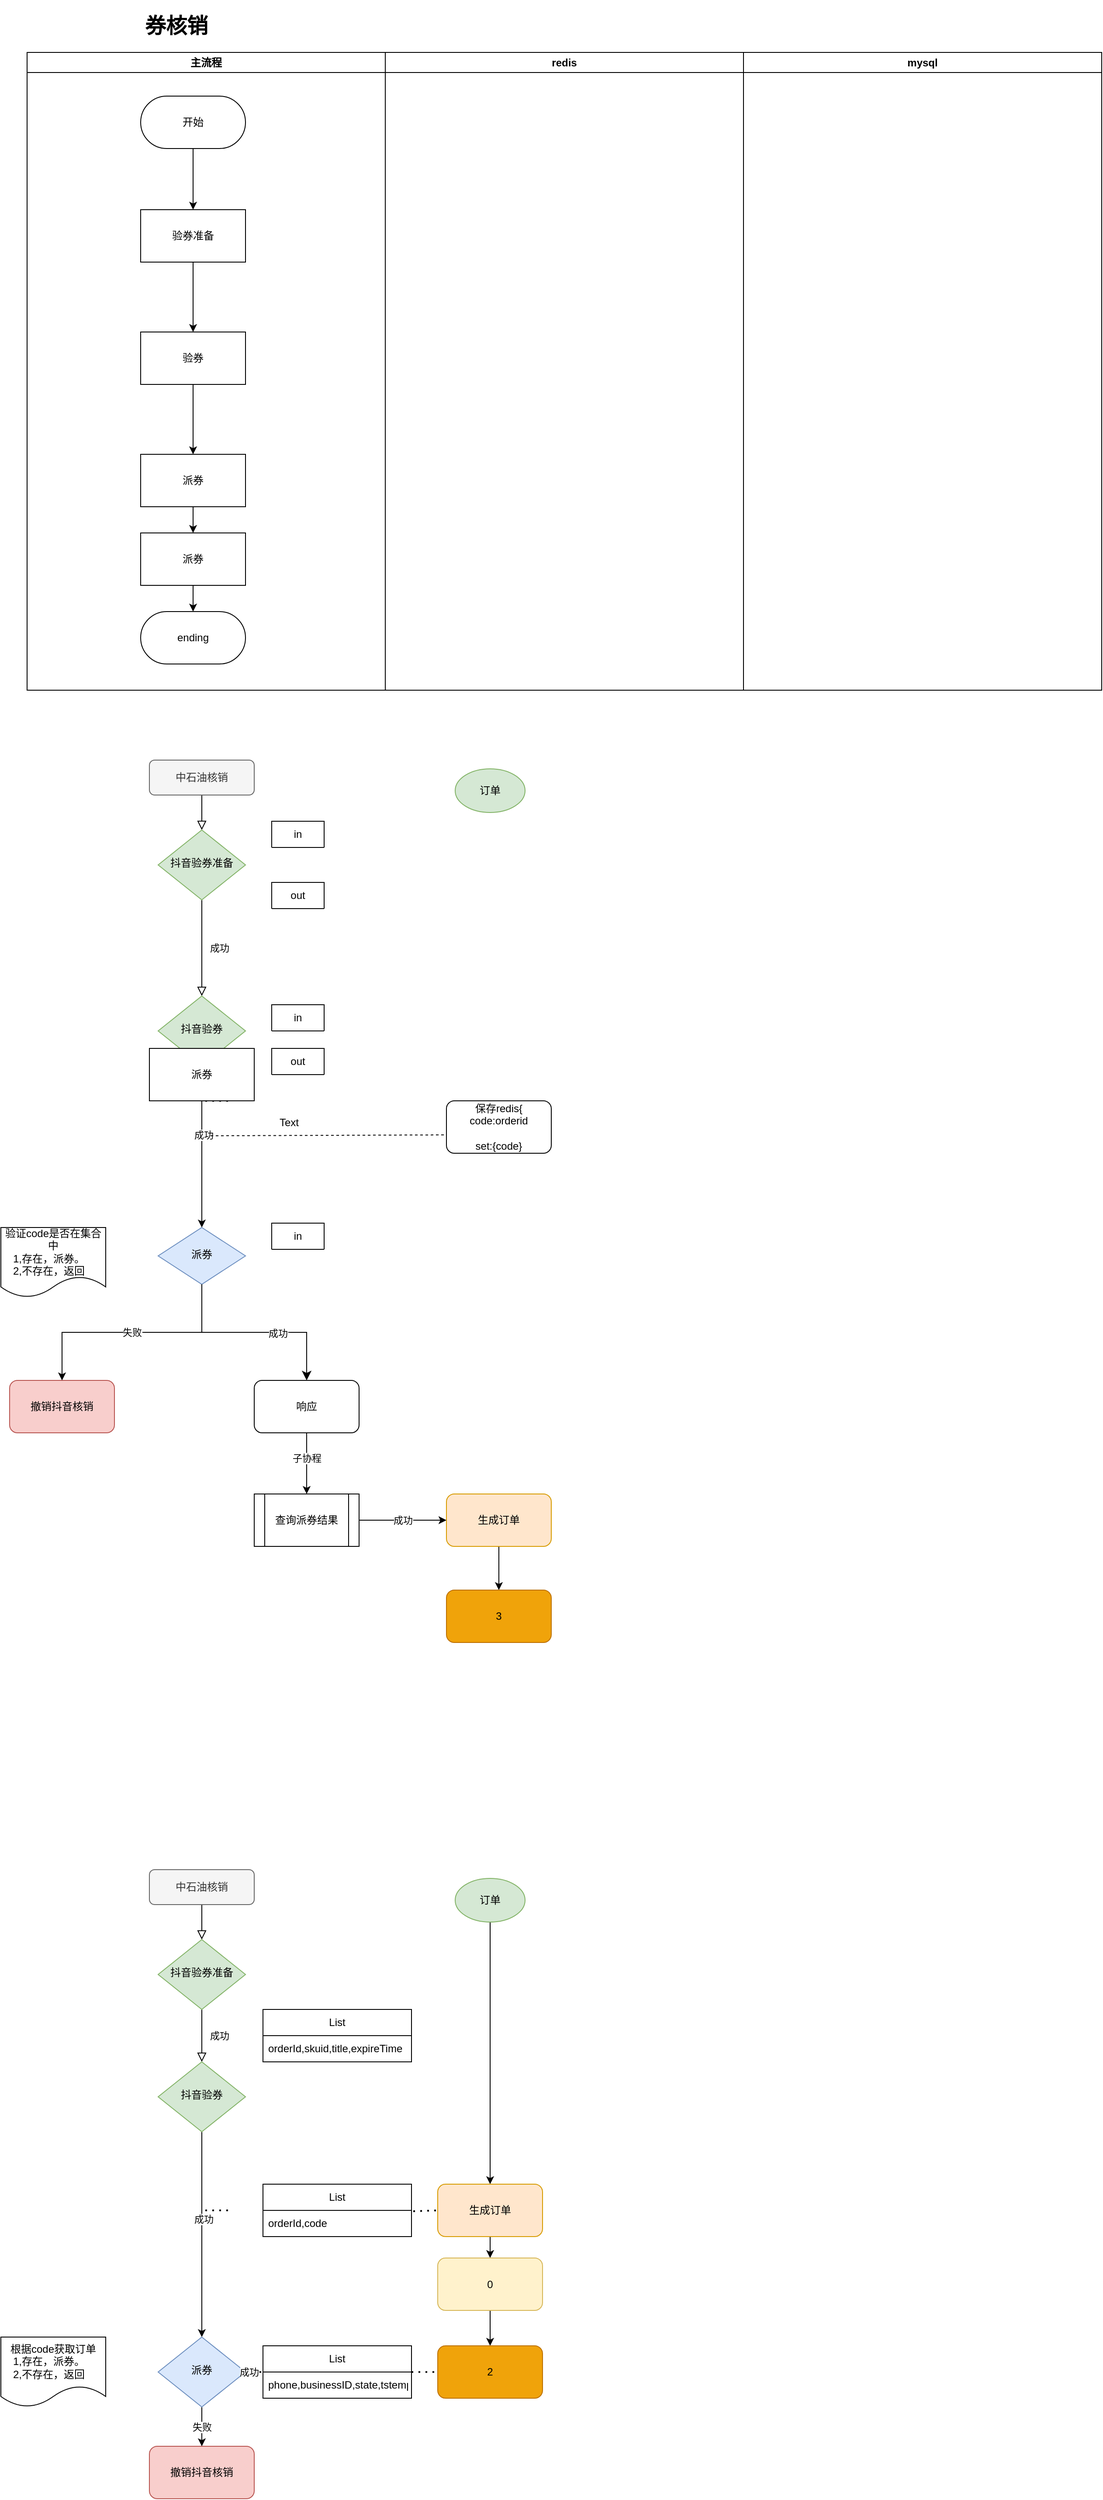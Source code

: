 <mxfile version="22.0.8" type="github">
  <diagram name="第 1 页" id="9qalYlBnHVuoMHJrbcrD">
    <mxGraphModel dx="1384" dy="1969" grid="1" gridSize="10" guides="1" tooltips="1" connect="1" arrows="1" fold="1" page="1" pageScale="1" pageWidth="827" pageHeight="1169" math="0" shadow="0">
      <root>
        <mxCell id="0" />
        <mxCell id="1" parent="0" />
        <mxCell id="V5Eqevf83eR9iOCN-HKT-2" value="" style="rounded=0;html=1;jettySize=auto;orthogonalLoop=1;fontSize=11;endArrow=block;endFill=0;endSize=8;strokeWidth=1;shadow=0;labelBackgroundColor=none;edgeStyle=orthogonalEdgeStyle;" parent="1" source="V5Eqevf83eR9iOCN-HKT-3" target="V5Eqevf83eR9iOCN-HKT-5" edge="1">
          <mxGeometry relative="1" as="geometry" />
        </mxCell>
        <mxCell id="V5Eqevf83eR9iOCN-HKT-3" value="中石油核销" style="rounded=1;whiteSpace=wrap;html=1;fontSize=12;glass=0;strokeWidth=1;shadow=0;fillColor=#f5f5f5;fontColor=#333333;strokeColor=#666666;" parent="1" vertex="1">
          <mxGeometry x="540" y="80" width="120" height="40" as="geometry" />
        </mxCell>
        <mxCell id="V5Eqevf83eR9iOCN-HKT-4" value="成功" style="rounded=0;html=1;jettySize=auto;orthogonalLoop=1;fontSize=11;endArrow=block;endFill=0;endSize=8;strokeWidth=1;shadow=0;labelBackgroundColor=none;edgeStyle=orthogonalEdgeStyle;" parent="1" source="V5Eqevf83eR9iOCN-HKT-5" target="V5Eqevf83eR9iOCN-HKT-8" edge="1">
          <mxGeometry y="20" relative="1" as="geometry">
            <mxPoint as="offset" />
          </mxGeometry>
        </mxCell>
        <mxCell id="V5Eqevf83eR9iOCN-HKT-5" value="抖音验券准备" style="rhombus;whiteSpace=wrap;html=1;shadow=0;fontFamily=Helvetica;fontSize=12;align=center;strokeWidth=1;spacing=6;spacingTop=-4;fillColor=#d5e8d4;strokeColor=#82b366;" parent="1" vertex="1">
          <mxGeometry x="550" y="160" width="100" height="80" as="geometry" />
        </mxCell>
        <mxCell id="V5Eqevf83eR9iOCN-HKT-6" style="edgeStyle=orthogonalEdgeStyle;rounded=0;orthogonalLoop=1;jettySize=auto;html=1;exitX=0.5;exitY=1;exitDx=0;exitDy=0;entryX=0.5;entryY=0;entryDx=0;entryDy=0;" parent="1" source="V5Eqevf83eR9iOCN-HKT-8" target="V5Eqevf83eR9iOCN-HKT-23" edge="1">
          <mxGeometry relative="1" as="geometry" />
        </mxCell>
        <mxCell id="V5Eqevf83eR9iOCN-HKT-7" value="成功" style="edgeLabel;html=1;align=center;verticalAlign=middle;resizable=0;points=[];" parent="V5Eqevf83eR9iOCN-HKT-6" vertex="1" connectable="0">
          <mxGeometry x="-0.15" y="2" relative="1" as="geometry">
            <mxPoint as="offset" />
          </mxGeometry>
        </mxCell>
        <mxCell id="V5Eqevf83eR9iOCN-HKT-8" value="抖音验券" style="rhombus;whiteSpace=wrap;html=1;shadow=0;fontFamily=Helvetica;fontSize=12;align=center;strokeWidth=1;spacing=6;spacingTop=-4;fillColor=#d5e8d4;strokeColor=#82b366;" parent="1" vertex="1">
          <mxGeometry x="550" y="350" width="100" height="80" as="geometry" />
        </mxCell>
        <mxCell id="V5Eqevf83eR9iOCN-HKT-10" value="订单" style="ellipse;whiteSpace=wrap;html=1;fillColor=#d5e8d4;strokeColor=#82b366;" parent="1" vertex="1">
          <mxGeometry x="890" y="90" width="80" height="50" as="geometry" />
        </mxCell>
        <mxCell id="V5Eqevf83eR9iOCN-HKT-91" value="" style="edgeStyle=orthogonalEdgeStyle;rounded=0;orthogonalLoop=1;jettySize=auto;html=1;" parent="1" source="V5Eqevf83eR9iOCN-HKT-12" target="V5Eqevf83eR9iOCN-HKT-16" edge="1">
          <mxGeometry relative="1" as="geometry" />
        </mxCell>
        <mxCell id="V5Eqevf83eR9iOCN-HKT-12" value="生成订单" style="rounded=1;whiteSpace=wrap;html=1;fillColor=#ffe6cc;strokeColor=#d79b00;" parent="1" vertex="1">
          <mxGeometry x="880" y="920" width="120" height="60" as="geometry" />
        </mxCell>
        <mxCell id="V5Eqevf83eR9iOCN-HKT-15" value="撤销抖音核销" style="rounded=1;whiteSpace=wrap;html=1;fillColor=#f8cecc;strokeColor=#b85450;" parent="1" vertex="1">
          <mxGeometry x="380" y="790" width="120" height="60" as="geometry" />
        </mxCell>
        <mxCell id="V5Eqevf83eR9iOCN-HKT-16" value="3" style="rounded=1;whiteSpace=wrap;html=1;fillColor=#f0a30a;fontColor=#000000;strokeColor=#BD7000;" parent="1" vertex="1">
          <mxGeometry x="880" y="1030" width="120" height="60" as="geometry" />
        </mxCell>
        <mxCell id="V5Eqevf83eR9iOCN-HKT-20" value="out" style="swimlane;fontStyle=0;childLayout=stackLayout;horizontal=1;startSize=30;horizontalStack=0;resizeParent=1;resizeParentMax=0;resizeLast=0;collapsible=1;marginBottom=0;whiteSpace=wrap;html=1;" parent="1" vertex="1" collapsed="1">
          <mxGeometry x="680" y="410" width="60" height="30" as="geometry">
            <mxRectangle x="680" y="410" width="170" height="60" as="alternateBounds" />
          </mxGeometry>
        </mxCell>
        <mxCell id="V5Eqevf83eR9iOCN-HKT-21" value="&lt;div&gt;CertificateId、VerifyId&lt;/div&gt;" style="text;strokeColor=none;fillColor=none;align=left;verticalAlign=middle;spacingLeft=4;spacingRight=4;overflow=hidden;points=[[0,0.5],[1,0.5]];portConstraint=eastwest;rotatable=0;whiteSpace=wrap;html=1;" parent="V5Eqevf83eR9iOCN-HKT-20" vertex="1">
          <mxGeometry y="30" width="170" height="30" as="geometry" />
        </mxCell>
        <mxCell id="V5Eqevf83eR9iOCN-HKT-22" value="失败" style="edgeStyle=orthogonalEdgeStyle;rounded=0;orthogonalLoop=1;jettySize=auto;html=1;exitX=0.5;exitY=1;exitDx=0;exitDy=0;entryX=0.5;entryY=0;entryDx=0;entryDy=0;" parent="1" source="V5Eqevf83eR9iOCN-HKT-23" target="V5Eqevf83eR9iOCN-HKT-15" edge="1">
          <mxGeometry relative="1" as="geometry" />
        </mxCell>
        <mxCell id="V5Eqevf83eR9iOCN-HKT-23" value="派券" style="rhombus;whiteSpace=wrap;html=1;shadow=0;fontFamily=Helvetica;fontSize=12;align=center;strokeWidth=1;spacing=6;spacingTop=-4;fillColor=#dae8fc;strokeColor=#6c8ebf;" parent="1" vertex="1">
          <mxGeometry x="550" y="615" width="100" height="65" as="geometry" />
        </mxCell>
        <mxCell id="V5Eqevf83eR9iOCN-HKT-26" value="in" style="swimlane;fontStyle=0;childLayout=stackLayout;horizontal=1;startSize=30;horizontalStack=0;resizeParent=1;resizeParentMax=0;resizeLast=0;collapsible=1;marginBottom=0;whiteSpace=wrap;html=1;" parent="1" vertex="1" collapsed="1">
          <mxGeometry x="680" y="610" width="60" height="30" as="geometry">
            <mxRectangle x="680" y="610" width="170" height="60" as="alternateBounds" />
          </mxGeometry>
        </mxCell>
        <mxCell id="V5Eqevf83eR9iOCN-HKT-27" value="phone,code" style="text;strokeColor=none;fillColor=none;align=left;verticalAlign=middle;spacingLeft=4;spacingRight=4;overflow=hidden;points=[[0,0.5],[1,0.5]];portConstraint=eastwest;rotatable=0;whiteSpace=wrap;html=1;" parent="V5Eqevf83eR9iOCN-HKT-26" vertex="1">
          <mxGeometry y="30" width="170" height="30" as="geometry" />
        </mxCell>
        <mxCell id="V5Eqevf83eR9iOCN-HKT-28" value="&lt;div&gt;验证code是否在集合中&lt;/div&gt;&lt;div&gt;1,存在，派券。&amp;nbsp;&amp;nbsp;&amp;nbsp; &lt;br&gt;&lt;/div&gt;&lt;div&gt;2,不存在，返回&amp;nbsp;&amp;nbsp;&amp;nbsp; &lt;br&gt;&lt;/div&gt;" style="shape=document;whiteSpace=wrap;html=1;boundedLbl=1;" parent="1" vertex="1">
          <mxGeometry x="370" y="615" width="120" height="80" as="geometry" />
        </mxCell>
        <mxCell id="V5Eqevf83eR9iOCN-HKT-30" value="" style="endArrow=none;dashed=1;html=1;dashPattern=1 3;strokeWidth=2;rounded=0;" parent="1" edge="1">
          <mxGeometry width="50" height="50" relative="1" as="geometry">
            <mxPoint x="630" y="470" as="sourcePoint" />
            <mxPoint x="600" y="470" as="targetPoint" />
          </mxGeometry>
        </mxCell>
        <mxCell id="V5Eqevf83eR9iOCN-HKT-31" value="" style="rounded=0;html=1;jettySize=auto;orthogonalLoop=1;fontSize=11;endArrow=block;endFill=0;endSize=8;strokeWidth=1;shadow=0;labelBackgroundColor=none;edgeStyle=orthogonalEdgeStyle;" parent="1" source="V5Eqevf83eR9iOCN-HKT-32" target="V5Eqevf83eR9iOCN-HKT-34" edge="1">
          <mxGeometry relative="1" as="geometry" />
        </mxCell>
        <mxCell id="V5Eqevf83eR9iOCN-HKT-32" value="中石油核销" style="rounded=1;whiteSpace=wrap;html=1;fontSize=12;glass=0;strokeWidth=1;shadow=0;fillColor=#f5f5f5;fontColor=#333333;strokeColor=#666666;" parent="1" vertex="1">
          <mxGeometry x="540" y="1350" width="120" height="40" as="geometry" />
        </mxCell>
        <mxCell id="V5Eqevf83eR9iOCN-HKT-33" value="成功" style="rounded=0;html=1;jettySize=auto;orthogonalLoop=1;fontSize=11;endArrow=block;endFill=0;endSize=8;strokeWidth=1;shadow=0;labelBackgroundColor=none;edgeStyle=orthogonalEdgeStyle;" parent="1" source="V5Eqevf83eR9iOCN-HKT-34" target="V5Eqevf83eR9iOCN-HKT-37" edge="1">
          <mxGeometry y="20" relative="1" as="geometry">
            <mxPoint as="offset" />
          </mxGeometry>
        </mxCell>
        <mxCell id="V5Eqevf83eR9iOCN-HKT-34" value="抖音验券准备" style="rhombus;whiteSpace=wrap;html=1;shadow=0;fontFamily=Helvetica;fontSize=12;align=center;strokeWidth=1;spacing=6;spacingTop=-4;fillColor=#d5e8d4;strokeColor=#82b366;" parent="1" vertex="1">
          <mxGeometry x="550" y="1430" width="100" height="80" as="geometry" />
        </mxCell>
        <mxCell id="V5Eqevf83eR9iOCN-HKT-35" style="edgeStyle=orthogonalEdgeStyle;rounded=0;orthogonalLoop=1;jettySize=auto;html=1;exitX=0.5;exitY=1;exitDx=0;exitDy=0;entryX=0.5;entryY=0;entryDx=0;entryDy=0;" parent="1" source="V5Eqevf83eR9iOCN-HKT-37" target="V5Eqevf83eR9iOCN-HKT-52" edge="1">
          <mxGeometry relative="1" as="geometry" />
        </mxCell>
        <mxCell id="V5Eqevf83eR9iOCN-HKT-36" value="成功" style="edgeLabel;html=1;align=center;verticalAlign=middle;resizable=0;points=[];" parent="V5Eqevf83eR9iOCN-HKT-35" vertex="1" connectable="0">
          <mxGeometry x="-0.15" y="2" relative="1" as="geometry">
            <mxPoint as="offset" />
          </mxGeometry>
        </mxCell>
        <mxCell id="V5Eqevf83eR9iOCN-HKT-37" value="抖音验券" style="rhombus;whiteSpace=wrap;html=1;shadow=0;fontFamily=Helvetica;fontSize=12;align=center;strokeWidth=1;spacing=6;spacingTop=-4;fillColor=#d5e8d4;strokeColor=#82b366;" parent="1" vertex="1">
          <mxGeometry x="550" y="1570" width="100" height="80" as="geometry" />
        </mxCell>
        <mxCell id="V5Eqevf83eR9iOCN-HKT-38" style="edgeStyle=orthogonalEdgeStyle;rounded=0;orthogonalLoop=1;jettySize=auto;html=1;exitX=0.5;exitY=1;exitDx=0;exitDy=0;" parent="1" source="V5Eqevf83eR9iOCN-HKT-39" target="V5Eqevf83eR9iOCN-HKT-41" edge="1">
          <mxGeometry relative="1" as="geometry" />
        </mxCell>
        <mxCell id="V5Eqevf83eR9iOCN-HKT-39" value="订单" style="ellipse;whiteSpace=wrap;html=1;fillColor=#d5e8d4;strokeColor=#82b366;" parent="1" vertex="1">
          <mxGeometry x="890" y="1360" width="80" height="50" as="geometry" />
        </mxCell>
        <mxCell id="V5Eqevf83eR9iOCN-HKT-40" style="edgeStyle=orthogonalEdgeStyle;rounded=0;orthogonalLoop=1;jettySize=auto;html=1;exitX=0.5;exitY=1;exitDx=0;exitDy=0;entryX=0.5;entryY=0;entryDx=0;entryDy=0;" parent="1" source="V5Eqevf83eR9iOCN-HKT-41" target="V5Eqevf83eR9iOCN-HKT-43" edge="1">
          <mxGeometry relative="1" as="geometry" />
        </mxCell>
        <mxCell id="V5Eqevf83eR9iOCN-HKT-41" value="生成订单" style="rounded=1;whiteSpace=wrap;html=1;fillColor=#ffe6cc;strokeColor=#d79b00;" parent="1" vertex="1">
          <mxGeometry x="870" y="1710" width="120" height="60" as="geometry" />
        </mxCell>
        <mxCell id="V5Eqevf83eR9iOCN-HKT-42" style="edgeStyle=orthogonalEdgeStyle;rounded=0;orthogonalLoop=1;jettySize=auto;html=1;exitX=0.5;exitY=1;exitDx=0;exitDy=0;" parent="1" source="V5Eqevf83eR9iOCN-HKT-43" target="V5Eqevf83eR9iOCN-HKT-45" edge="1">
          <mxGeometry relative="1" as="geometry" />
        </mxCell>
        <mxCell id="V5Eqevf83eR9iOCN-HKT-43" value="0" style="rounded=1;whiteSpace=wrap;html=1;fillColor=#fff2cc;strokeColor=#d6b656;" parent="1" vertex="1">
          <mxGeometry x="870" y="1794.5" width="120" height="60" as="geometry" />
        </mxCell>
        <mxCell id="V5Eqevf83eR9iOCN-HKT-44" value="撤销抖音核销" style="rounded=1;whiteSpace=wrap;html=1;fillColor=#f8cecc;strokeColor=#b85450;" parent="1" vertex="1">
          <mxGeometry x="540" y="2010" width="120" height="60" as="geometry" />
        </mxCell>
        <mxCell id="V5Eqevf83eR9iOCN-HKT-45" value="2" style="rounded=1;whiteSpace=wrap;html=1;fillColor=#f0a30a;fontColor=#000000;strokeColor=#BD7000;" parent="1" vertex="1">
          <mxGeometry x="870" y="1895" width="120" height="60" as="geometry" />
        </mxCell>
        <mxCell id="V5Eqevf83eR9iOCN-HKT-46" value="" style="endArrow=none;dashed=1;html=1;dashPattern=1 3;strokeWidth=2;rounded=0;entryX=0;entryY=0.5;entryDx=0;entryDy=0;exitX=1;exitY=0.5;exitDx=0;exitDy=0;" parent="1" source="V5Eqevf83eR9iOCN-HKT-55" target="V5Eqevf83eR9iOCN-HKT-45" edge="1">
          <mxGeometry width="50" height="50" relative="1" as="geometry">
            <mxPoint x="700" y="1690" as="sourcePoint" />
            <mxPoint x="750" y="1640" as="targetPoint" />
          </mxGeometry>
        </mxCell>
        <mxCell id="V5Eqevf83eR9iOCN-HKT-47" value="List" style="swimlane;fontStyle=0;childLayout=stackLayout;horizontal=1;startSize=30;horizontalStack=0;resizeParent=1;resizeParentMax=0;resizeLast=0;collapsible=1;marginBottom=0;whiteSpace=wrap;html=1;" parent="1" vertex="1">
          <mxGeometry x="670" y="1710" width="170" height="60" as="geometry">
            <mxRectangle x="640" y="450" width="60" height="30" as="alternateBounds" />
          </mxGeometry>
        </mxCell>
        <mxCell id="V5Eqevf83eR9iOCN-HKT-48" value="orderId,code" style="text;strokeColor=none;fillColor=none;align=left;verticalAlign=middle;spacingLeft=4;spacingRight=4;overflow=hidden;points=[[0,0.5],[1,0.5]];portConstraint=eastwest;rotatable=0;whiteSpace=wrap;html=1;" parent="V5Eqevf83eR9iOCN-HKT-47" vertex="1">
          <mxGeometry y="30" width="170" height="30" as="geometry" />
        </mxCell>
        <mxCell id="V5Eqevf83eR9iOCN-HKT-49" value="List" style="swimlane;fontStyle=0;childLayout=stackLayout;horizontal=1;startSize=30;horizontalStack=0;resizeParent=1;resizeParentMax=0;resizeLast=0;collapsible=1;marginBottom=0;whiteSpace=wrap;html=1;" parent="1" vertex="1">
          <mxGeometry x="670" y="1510" width="170" height="60" as="geometry">
            <mxRectangle x="660" y="255" width="60" height="30" as="alternateBounds" />
          </mxGeometry>
        </mxCell>
        <mxCell id="V5Eqevf83eR9iOCN-HKT-50" value="&lt;div&gt;orderId,skuid,title,expireTime&lt;/div&gt;" style="text;strokeColor=none;fillColor=none;align=left;verticalAlign=middle;spacingLeft=4;spacingRight=4;overflow=hidden;points=[[0,0.5],[1,0.5]];portConstraint=eastwest;rotatable=0;whiteSpace=wrap;html=1;" parent="V5Eqevf83eR9iOCN-HKT-49" vertex="1">
          <mxGeometry y="30" width="170" height="30" as="geometry" />
        </mxCell>
        <mxCell id="V5Eqevf83eR9iOCN-HKT-51" value="失败" style="edgeStyle=orthogonalEdgeStyle;rounded=0;orthogonalLoop=1;jettySize=auto;html=1;exitX=0.5;exitY=1;exitDx=0;exitDy=0;entryX=0.5;entryY=0;entryDx=0;entryDy=0;" parent="1" source="V5Eqevf83eR9iOCN-HKT-52" target="V5Eqevf83eR9iOCN-HKT-44" edge="1">
          <mxGeometry relative="1" as="geometry" />
        </mxCell>
        <mxCell id="V5Eqevf83eR9iOCN-HKT-52" value="派券" style="rhombus;whiteSpace=wrap;html=1;shadow=0;fontFamily=Helvetica;fontSize=12;align=center;strokeWidth=1;spacing=6;spacingTop=-4;fillColor=#dae8fc;strokeColor=#6c8ebf;" parent="1" vertex="1">
          <mxGeometry x="550" y="1885" width="100" height="80" as="geometry" />
        </mxCell>
        <mxCell id="V5Eqevf83eR9iOCN-HKT-53" value="" style="endArrow=none;dashed=1;html=1;dashPattern=1 3;strokeWidth=2;rounded=0;entryX=0;entryY=0.5;entryDx=0;entryDy=0;exitX=1;exitY=0.5;exitDx=0;exitDy=0;" parent="1" source="V5Eqevf83eR9iOCN-HKT-52" target="V5Eqevf83eR9iOCN-HKT-55" edge="1">
          <mxGeometry width="50" height="50" relative="1" as="geometry">
            <mxPoint x="650" y="1770" as="sourcePoint" />
            <mxPoint x="870" y="1770" as="targetPoint" />
          </mxGeometry>
        </mxCell>
        <mxCell id="V5Eqevf83eR9iOCN-HKT-54" value="成功" style="edgeLabel;html=1;align=center;verticalAlign=middle;resizable=0;points=[];" parent="V5Eqevf83eR9iOCN-HKT-53" vertex="1" connectable="0">
          <mxGeometry x="-0.6" relative="1" as="geometry">
            <mxPoint as="offset" />
          </mxGeometry>
        </mxCell>
        <mxCell id="V5Eqevf83eR9iOCN-HKT-55" value="List" style="swimlane;fontStyle=0;childLayout=stackLayout;horizontal=1;startSize=30;horizontalStack=0;resizeParent=1;resizeParentMax=0;resizeLast=0;collapsible=1;marginBottom=0;whiteSpace=wrap;html=1;" parent="1" vertex="1">
          <mxGeometry x="670" y="1895" width="170" height="60" as="geometry">
            <mxRectangle x="690" y="625" width="60" height="30" as="alternateBounds" />
          </mxGeometry>
        </mxCell>
        <mxCell id="V5Eqevf83eR9iOCN-HKT-56" value="phone,businessID,state,tstemp" style="text;strokeColor=none;fillColor=none;align=left;verticalAlign=middle;spacingLeft=4;spacingRight=4;overflow=hidden;points=[[0,0.5],[1,0.5]];portConstraint=eastwest;rotatable=0;whiteSpace=wrap;html=1;" parent="V5Eqevf83eR9iOCN-HKT-55" vertex="1">
          <mxGeometry y="30" width="170" height="30" as="geometry" />
        </mxCell>
        <mxCell id="V5Eqevf83eR9iOCN-HKT-57" value="&lt;div&gt;根据code获取订单&lt;/div&gt;&lt;div&gt;1,存在，派券。&amp;nbsp;&amp;nbsp;&amp;nbsp; &lt;br&gt;&lt;/div&gt;&lt;div&gt;2,不存在，返回&amp;nbsp;&amp;nbsp;&amp;nbsp; &lt;br&gt;&lt;/div&gt;" style="shape=document;whiteSpace=wrap;html=1;boundedLbl=1;" parent="1" vertex="1">
          <mxGeometry x="370" y="1885" width="120" height="80" as="geometry" />
        </mxCell>
        <mxCell id="V5Eqevf83eR9iOCN-HKT-58" value="" style="endArrow=none;dashed=1;html=1;dashPattern=1 3;strokeWidth=2;rounded=0;entryX=0;entryY=0.5;entryDx=0;entryDy=0;exitX=1.012;exitY=0.033;exitDx=0;exitDy=0;exitPerimeter=0;" parent="1" source="V5Eqevf83eR9iOCN-HKT-48" target="V5Eqevf83eR9iOCN-HKT-41" edge="1">
          <mxGeometry width="50" height="50" relative="1" as="geometry">
            <mxPoint x="700" y="1710" as="sourcePoint" />
            <mxPoint x="750" y="1660" as="targetPoint" />
          </mxGeometry>
        </mxCell>
        <mxCell id="V5Eqevf83eR9iOCN-HKT-59" value="" style="endArrow=none;dashed=1;html=1;dashPattern=1 3;strokeWidth=2;rounded=0;" parent="1" edge="1">
          <mxGeometry width="50" height="50" relative="1" as="geometry">
            <mxPoint x="630" y="1740" as="sourcePoint" />
            <mxPoint x="600" y="1740" as="targetPoint" />
          </mxGeometry>
        </mxCell>
        <mxCell id="V5Eqevf83eR9iOCN-HKT-60" value="保存redis{ code:orderid&lt;br&gt;&lt;br&gt;set:{code}" style="rounded=1;whiteSpace=wrap;html=1;" parent="1" vertex="1">
          <mxGeometry x="880" y="470" width="120" height="60" as="geometry" />
        </mxCell>
        <mxCell id="V5Eqevf83eR9iOCN-HKT-61" value="in" style="swimlane;fontStyle=0;childLayout=stackLayout;horizontal=1;startSize=30;horizontalStack=0;resizeParent=1;resizeParentMax=0;resizeLast=0;collapsible=1;marginBottom=0;whiteSpace=wrap;html=1;" parent="1" vertex="1" collapsed="1">
          <mxGeometry x="680" y="150" width="60" height="30" as="geometry">
            <mxRectangle x="680" y="130" width="130" height="60" as="alternateBounds" />
          </mxGeometry>
        </mxCell>
        <mxCell id="V5Eqevf83eR9iOCN-HKT-62" value="抖音券码/链接" style="text;strokeColor=none;fillColor=none;align=left;verticalAlign=middle;spacingLeft=4;spacingRight=4;overflow=hidden;points=[[0,0.5],[1,0.5]];portConstraint=eastwest;rotatable=0;whiteSpace=wrap;html=1;" parent="V5Eqevf83eR9iOCN-HKT-61" vertex="1">
          <mxGeometry y="30" width="130" height="30" as="geometry" />
        </mxCell>
        <mxCell id="V5Eqevf83eR9iOCN-HKT-65" value="out" style="swimlane;fontStyle=0;childLayout=stackLayout;horizontal=1;startSize=30;horizontalStack=0;resizeParent=1;resizeParentMax=0;resizeLast=0;collapsible=1;marginBottom=0;whiteSpace=wrap;html=1;" parent="1" vertex="1" collapsed="1">
          <mxGeometry x="680" y="220" width="60" height="30" as="geometry">
            <mxRectangle x="680" y="170" width="140" height="60" as="alternateBounds" />
          </mxGeometry>
        </mxCell>
        <mxCell id="V5Eqevf83eR9iOCN-HKT-66" value="code" style="text;strokeColor=none;fillColor=none;align=left;verticalAlign=middle;spacingLeft=4;spacingRight=4;overflow=hidden;points=[[0,0.5],[1,0.5]];portConstraint=eastwest;rotatable=0;whiteSpace=wrap;html=1;" parent="V5Eqevf83eR9iOCN-HKT-65" vertex="1">
          <mxGeometry y="30" width="140" height="30" as="geometry" />
        </mxCell>
        <mxCell id="V5Eqevf83eR9iOCN-HKT-69" value="in" style="swimlane;fontStyle=0;childLayout=stackLayout;horizontal=1;startSize=30;horizontalStack=0;resizeParent=1;resizeParentMax=0;resizeLast=0;collapsible=1;marginBottom=0;whiteSpace=wrap;html=1;" parent="1" vertex="1" collapsed="1">
          <mxGeometry x="680" y="360" width="60" height="30" as="geometry">
            <mxRectangle x="680" y="360" width="140" height="60" as="alternateBounds" />
          </mxGeometry>
        </mxCell>
        <mxCell id="V5Eqevf83eR9iOCN-HKT-70" value="code、orderID" style="text;strokeColor=none;fillColor=none;align=left;verticalAlign=middle;spacingLeft=4;spacingRight=4;overflow=hidden;points=[[0,0.5],[1,0.5]];portConstraint=eastwest;rotatable=0;whiteSpace=wrap;html=1;" parent="V5Eqevf83eR9iOCN-HKT-69" vertex="1">
          <mxGeometry y="30" width="140" height="30" as="geometry" />
        </mxCell>
        <mxCell id="V5Eqevf83eR9iOCN-HKT-73" value="" style="endArrow=none;dashed=1;html=1;rounded=0;entryX=-0.008;entryY=0.65;entryDx=0;entryDy=0;entryPerimeter=0;" parent="1" target="V5Eqevf83eR9iOCN-HKT-60" edge="1">
          <mxGeometry width="50" height="50" relative="1" as="geometry">
            <mxPoint x="610" y="510" as="sourcePoint" />
            <mxPoint x="730" y="460" as="targetPoint" />
          </mxGeometry>
        </mxCell>
        <mxCell id="V5Eqevf83eR9iOCN-HKT-85" style="edgeStyle=orthogonalEdgeStyle;rounded=0;orthogonalLoop=1;jettySize=auto;html=1;exitX=0.5;exitY=1;exitDx=0;exitDy=0;" parent="1" source="V5Eqevf83eR9iOCN-HKT-76" target="V5Eqevf83eR9iOCN-HKT-86" edge="1">
          <mxGeometry relative="1" as="geometry">
            <mxPoint x="720" y="950" as="targetPoint" />
          </mxGeometry>
        </mxCell>
        <mxCell id="V5Eqevf83eR9iOCN-HKT-87" value="子协程" style="edgeLabel;html=1;align=center;verticalAlign=middle;resizable=0;points=[];" parent="V5Eqevf83eR9iOCN-HKT-85" vertex="1" connectable="0">
          <mxGeometry x="-0.171" relative="1" as="geometry">
            <mxPoint as="offset" />
          </mxGeometry>
        </mxCell>
        <mxCell id="V5Eqevf83eR9iOCN-HKT-76" value="响应" style="rounded=1;whiteSpace=wrap;html=1;" parent="1" vertex="1">
          <mxGeometry x="660" y="790" width="120" height="60" as="geometry" />
        </mxCell>
        <mxCell id="V5Eqevf83eR9iOCN-HKT-78" value="Text" style="text;html=1;strokeColor=none;fillColor=none;align=center;verticalAlign=middle;whiteSpace=wrap;rounded=0;" parent="1" vertex="1">
          <mxGeometry x="670" y="480" width="60" height="30" as="geometry" />
        </mxCell>
        <mxCell id="V5Eqevf83eR9iOCN-HKT-81" value="" style="edgeStyle=elbowEdgeStyle;elbow=vertical;endArrow=classic;html=1;curved=0;rounded=0;endSize=8;startSize=8;exitX=0.5;exitY=1;exitDx=0;exitDy=0;" parent="1" source="V5Eqevf83eR9iOCN-HKT-23" target="V5Eqevf83eR9iOCN-HKT-76" edge="1">
          <mxGeometry width="50" height="50" relative="1" as="geometry">
            <mxPoint x="660" y="760" as="sourcePoint" />
            <mxPoint x="710" y="710" as="targetPoint" />
          </mxGeometry>
        </mxCell>
        <mxCell id="V5Eqevf83eR9iOCN-HKT-82" value="成功" style="edgeLabel;html=1;align=center;verticalAlign=middle;resizable=0;points=[];" parent="V5Eqevf83eR9iOCN-HKT-81" vertex="1" connectable="0">
          <mxGeometry x="0.235" relative="1" as="geometry">
            <mxPoint y="1" as="offset" />
          </mxGeometry>
        </mxCell>
        <mxCell id="V5Eqevf83eR9iOCN-HKT-86" value="查询派券结果" style="shape=process;whiteSpace=wrap;html=1;backgroundOutline=1;" parent="1" vertex="1">
          <mxGeometry x="660" y="920" width="120" height="60" as="geometry" />
        </mxCell>
        <mxCell id="V5Eqevf83eR9iOCN-HKT-88" value="" style="endArrow=classic;html=1;rounded=0;entryX=0;entryY=0.5;entryDx=0;entryDy=0;exitX=1;exitY=0.5;exitDx=0;exitDy=0;" parent="1" source="V5Eqevf83eR9iOCN-HKT-86" target="V5Eqevf83eR9iOCN-HKT-12" edge="1">
          <mxGeometry width="50" height="50" relative="1" as="geometry">
            <mxPoint x="680" y="830" as="sourcePoint" />
            <mxPoint x="730" y="780" as="targetPoint" />
          </mxGeometry>
        </mxCell>
        <mxCell id="V5Eqevf83eR9iOCN-HKT-89" value="成功" style="edgeLabel;html=1;align=center;verticalAlign=middle;resizable=0;points=[];" parent="V5Eqevf83eR9iOCN-HKT-88" vertex="1" connectable="0">
          <mxGeometry relative="1" as="geometry">
            <mxPoint as="offset" />
          </mxGeometry>
        </mxCell>
        <mxCell id="cmUr0t99PNhyHxNUv_uG-2" value="&lt;h1&gt;券核销&lt;/h1&gt;" style="text;html=1;strokeColor=none;fillColor=none;spacing=5;spacingTop=-20;whiteSpace=wrap;overflow=hidden;rounded=0;" vertex="1" parent="1">
          <mxGeometry x="530" y="-780" width="190" height="120" as="geometry" />
        </mxCell>
        <mxCell id="cmUr0t99PNhyHxNUv_uG-15" style="edgeStyle=orthogonalEdgeStyle;rounded=0;orthogonalLoop=1;jettySize=auto;html=1;exitX=0.5;exitY=1;exitDx=0;exitDy=0;entryX=0.5;entryY=0;entryDx=0;entryDy=0;" edge="1" parent="1" source="cmUr0t99PNhyHxNUv_uG-8" target="cmUr0t99PNhyHxNUv_uG-9">
          <mxGeometry relative="1" as="geometry" />
        </mxCell>
        <mxCell id="cmUr0t99PNhyHxNUv_uG-8" value="开始" style="rounded=1;whiteSpace=wrap;html=1;arcSize=50;" vertex="1" parent="1">
          <mxGeometry x="530" y="-680" width="120" height="60" as="geometry" />
        </mxCell>
        <mxCell id="cmUr0t99PNhyHxNUv_uG-16" style="edgeStyle=orthogonalEdgeStyle;rounded=0;orthogonalLoop=1;jettySize=auto;html=1;exitX=0.5;exitY=1;exitDx=0;exitDy=0;" edge="1" parent="1" source="cmUr0t99PNhyHxNUv_uG-9" target="cmUr0t99PNhyHxNUv_uG-10">
          <mxGeometry relative="1" as="geometry" />
        </mxCell>
        <mxCell id="cmUr0t99PNhyHxNUv_uG-9" value="验券准备" style="rounded=0;whiteSpace=wrap;html=1;" vertex="1" parent="1">
          <mxGeometry x="530" y="-550" width="120" height="60" as="geometry" />
        </mxCell>
        <mxCell id="cmUr0t99PNhyHxNUv_uG-17" style="edgeStyle=orthogonalEdgeStyle;rounded=0;orthogonalLoop=1;jettySize=auto;html=1;exitX=0.5;exitY=1;exitDx=0;exitDy=0;" edge="1" parent="1" source="cmUr0t99PNhyHxNUv_uG-10" target="cmUr0t99PNhyHxNUv_uG-11">
          <mxGeometry relative="1" as="geometry" />
        </mxCell>
        <mxCell id="cmUr0t99PNhyHxNUv_uG-10" value="验券" style="rounded=0;whiteSpace=wrap;html=1;" vertex="1" parent="1">
          <mxGeometry x="530" y="-410" width="120" height="60" as="geometry" />
        </mxCell>
        <mxCell id="cmUr0t99PNhyHxNUv_uG-18" style="edgeStyle=orthogonalEdgeStyle;rounded=0;orthogonalLoop=1;jettySize=auto;html=1;exitX=0.5;exitY=1;exitDx=0;exitDy=0;entryX=0.5;entryY=0;entryDx=0;entryDy=0;" edge="1" parent="1" source="cmUr0t99PNhyHxNUv_uG-11" target="cmUr0t99PNhyHxNUv_uG-12">
          <mxGeometry relative="1" as="geometry" />
        </mxCell>
        <mxCell id="cmUr0t99PNhyHxNUv_uG-11" value="派券" style="rounded=0;whiteSpace=wrap;html=1;" vertex="1" parent="1">
          <mxGeometry x="530" y="-270" width="120" height="60" as="geometry" />
        </mxCell>
        <mxCell id="cmUr0t99PNhyHxNUv_uG-19" value="" style="edgeStyle=orthogonalEdgeStyle;rounded=0;orthogonalLoop=1;jettySize=auto;html=1;" edge="1" parent="1" source="cmUr0t99PNhyHxNUv_uG-12" target="cmUr0t99PNhyHxNUv_uG-14">
          <mxGeometry relative="1" as="geometry" />
        </mxCell>
        <mxCell id="cmUr0t99PNhyHxNUv_uG-12" value="派券" style="rounded=0;whiteSpace=wrap;html=1;" vertex="1" parent="1">
          <mxGeometry x="530" y="-180" width="120" height="60" as="geometry" />
        </mxCell>
        <mxCell id="cmUr0t99PNhyHxNUv_uG-13" value="派券" style="rounded=0;whiteSpace=wrap;html=1;" vertex="1" parent="1">
          <mxGeometry x="540" y="410" width="120" height="60" as="geometry" />
        </mxCell>
        <mxCell id="cmUr0t99PNhyHxNUv_uG-14" value="ending" style="rounded=1;whiteSpace=wrap;html=1;arcSize=50;" vertex="1" parent="1">
          <mxGeometry x="530" y="-90" width="120" height="60" as="geometry" />
        </mxCell>
        <mxCell id="cmUr0t99PNhyHxNUv_uG-20" value="主流程" style="swimlane;whiteSpace=wrap;html=1;" vertex="1" parent="1">
          <mxGeometry x="400" y="-730" width="410" height="730" as="geometry" />
        </mxCell>
        <mxCell id="cmUr0t99PNhyHxNUv_uG-21" value="redis" style="swimlane;whiteSpace=wrap;html=1;" vertex="1" parent="1">
          <mxGeometry x="810" y="-730" width="410" height="730" as="geometry" />
        </mxCell>
        <mxCell id="cmUr0t99PNhyHxNUv_uG-22" value="mysql" style="swimlane;whiteSpace=wrap;html=1;" vertex="1" parent="1">
          <mxGeometry x="1220" y="-730" width="410" height="730" as="geometry" />
        </mxCell>
      </root>
    </mxGraphModel>
  </diagram>
</mxfile>
